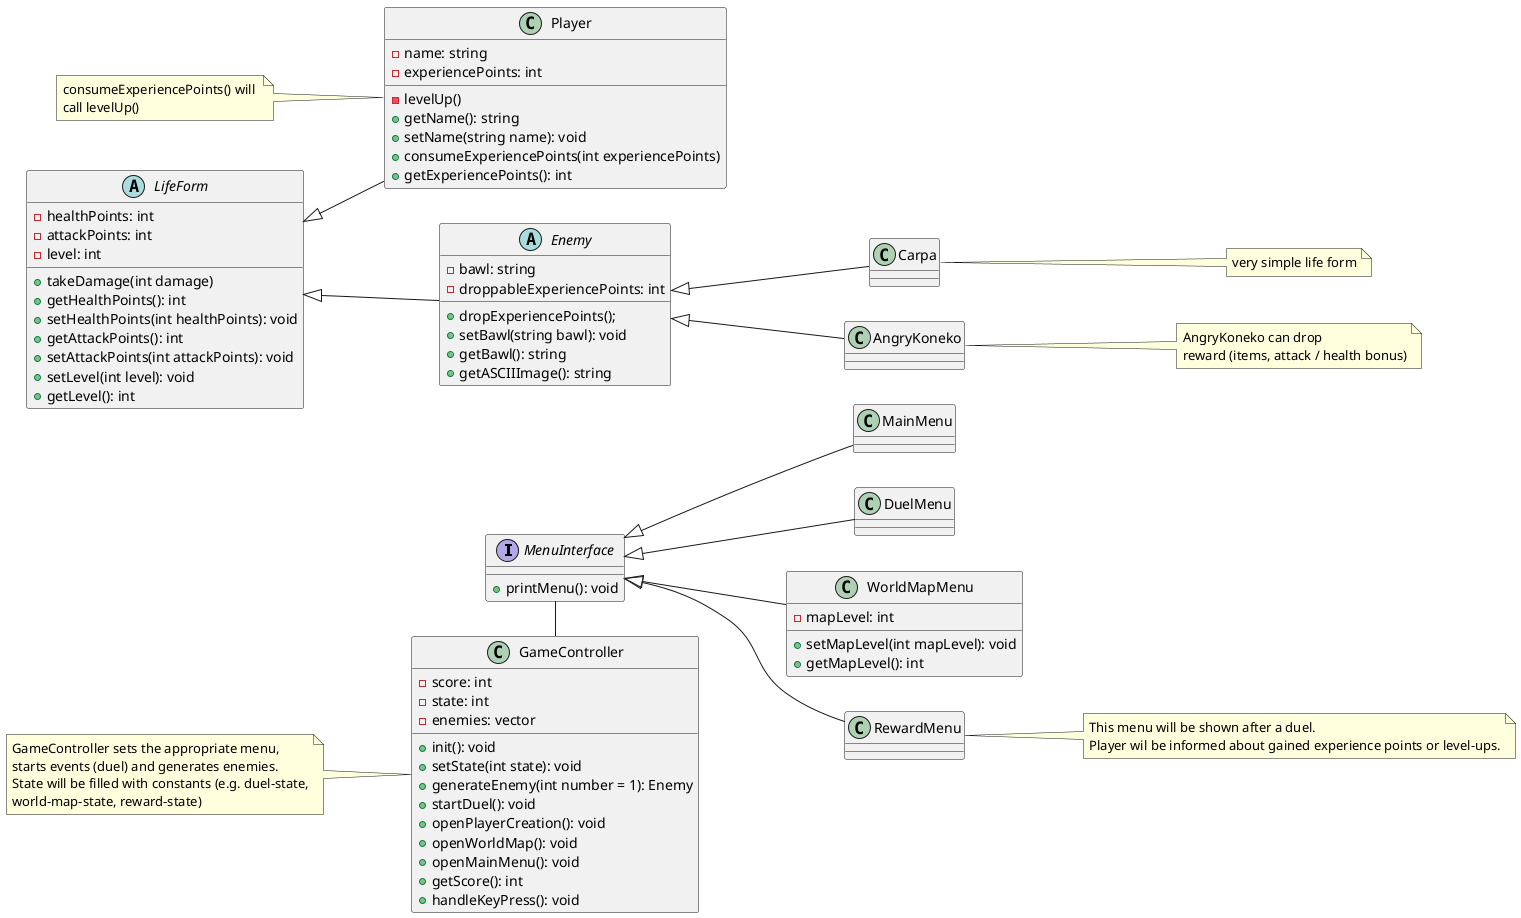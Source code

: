 @startuml Class-Diagram-Koneko-Duel

left to right direction

interface MenuInterface {
    + printMenu(): void
}

class MainMenu {

}

class DuelMenu {

}

class WorldMapMenu {
    - mapLevel: int
    + setMapLevel(int mapLevel): void
    + getMapLevel(): int
}

class RewardMenu {

}

note right
This menu will be shown after a duel.
Player wil be informed about gained experience points or level-ups.
end note

abstract class LifeForm {
    - healthPoints: int
    - attackPoints: int
    - level: int
    + takeDamage(int damage)
    + getHealthPoints(): int
    + setHealthPoints(int healthPoints): void
    + getAttackPoints(): int
    + setAttackPoints(int attackPoints): void
    + setLevel(int level): void
    + getLevel(): int
}

class Player {
    - name: string
    - experiencePoints: int
    - levelUp()
    + getName(): string
    + setName(string name): void
    + consumeExperiencePoints(int experiencePoints)
    + getExperiencePoints(): int
}

note left 
    consumeExperiencePoints() will 
    call levelUp()
end note

abstract class Enemy {
    - bawl: string
    - droppableExperiencePoints: int
    + dropExperiencePoints();
    + setBawl(string bawl): void
    + getBawl(): string
    + getASCIIImage(): string
}

class Carpa {
}

note right
    very simple life form
end note

class AngryKoneko {
}

note right
    AngryKoneko can drop 
    reward (items, attack / health bonus)
end note

class GameController {
    - score: int
    - state: int
    - enemies: vector
    + init(): void
    + setState(int state): void
    + generateEnemy(int number = 1): Enemy
    + startDuel(): void
    + openPlayerCreation(): void
    + openWorldMap(): void
    + openMainMenu(): void
    + getScore(): int
    + handleKeyPress(): void
}

note left
    GameController sets the appropriate menu,
    starts events (duel) and generates enemies.
    State will be filled with constants (e.g. duel-state,
    world-map-state, reward-state)
end note

' Relations
MenuInterface <|-- MainMenu
MenuInterface <|-- DuelMenu
MenuInterface <|-- WorldMapMenu
MenuInterface <|-- RewardMenu
MenuInterface - GameController

LifeForm <|-- Player
LifeForm <|-- Enemy

Enemy <|-- Carpa
Enemy <|-- AngryKoneko

@enduml